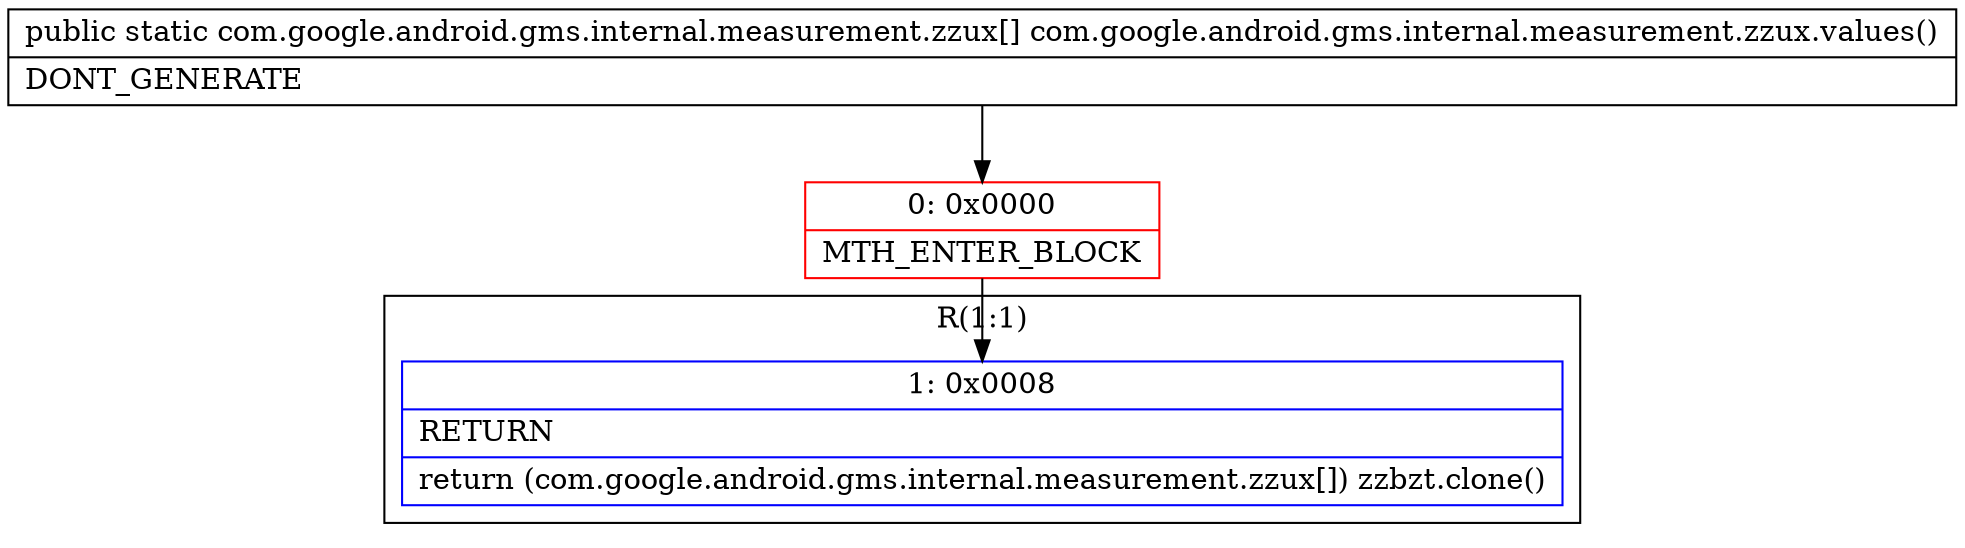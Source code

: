 digraph "CFG forcom.google.android.gms.internal.measurement.zzux.values()[Lcom\/google\/android\/gms\/internal\/measurement\/zzux;" {
subgraph cluster_Region_1458756388 {
label = "R(1:1)";
node [shape=record,color=blue];
Node_1 [shape=record,label="{1\:\ 0x0008|RETURN\l|return (com.google.android.gms.internal.measurement.zzux[]) zzbzt.clone()\l}"];
}
Node_0 [shape=record,color=red,label="{0\:\ 0x0000|MTH_ENTER_BLOCK\l}"];
MethodNode[shape=record,label="{public static com.google.android.gms.internal.measurement.zzux[] com.google.android.gms.internal.measurement.zzux.values()  | DONT_GENERATE\l}"];
MethodNode -> Node_0;
Node_0 -> Node_1;
}


